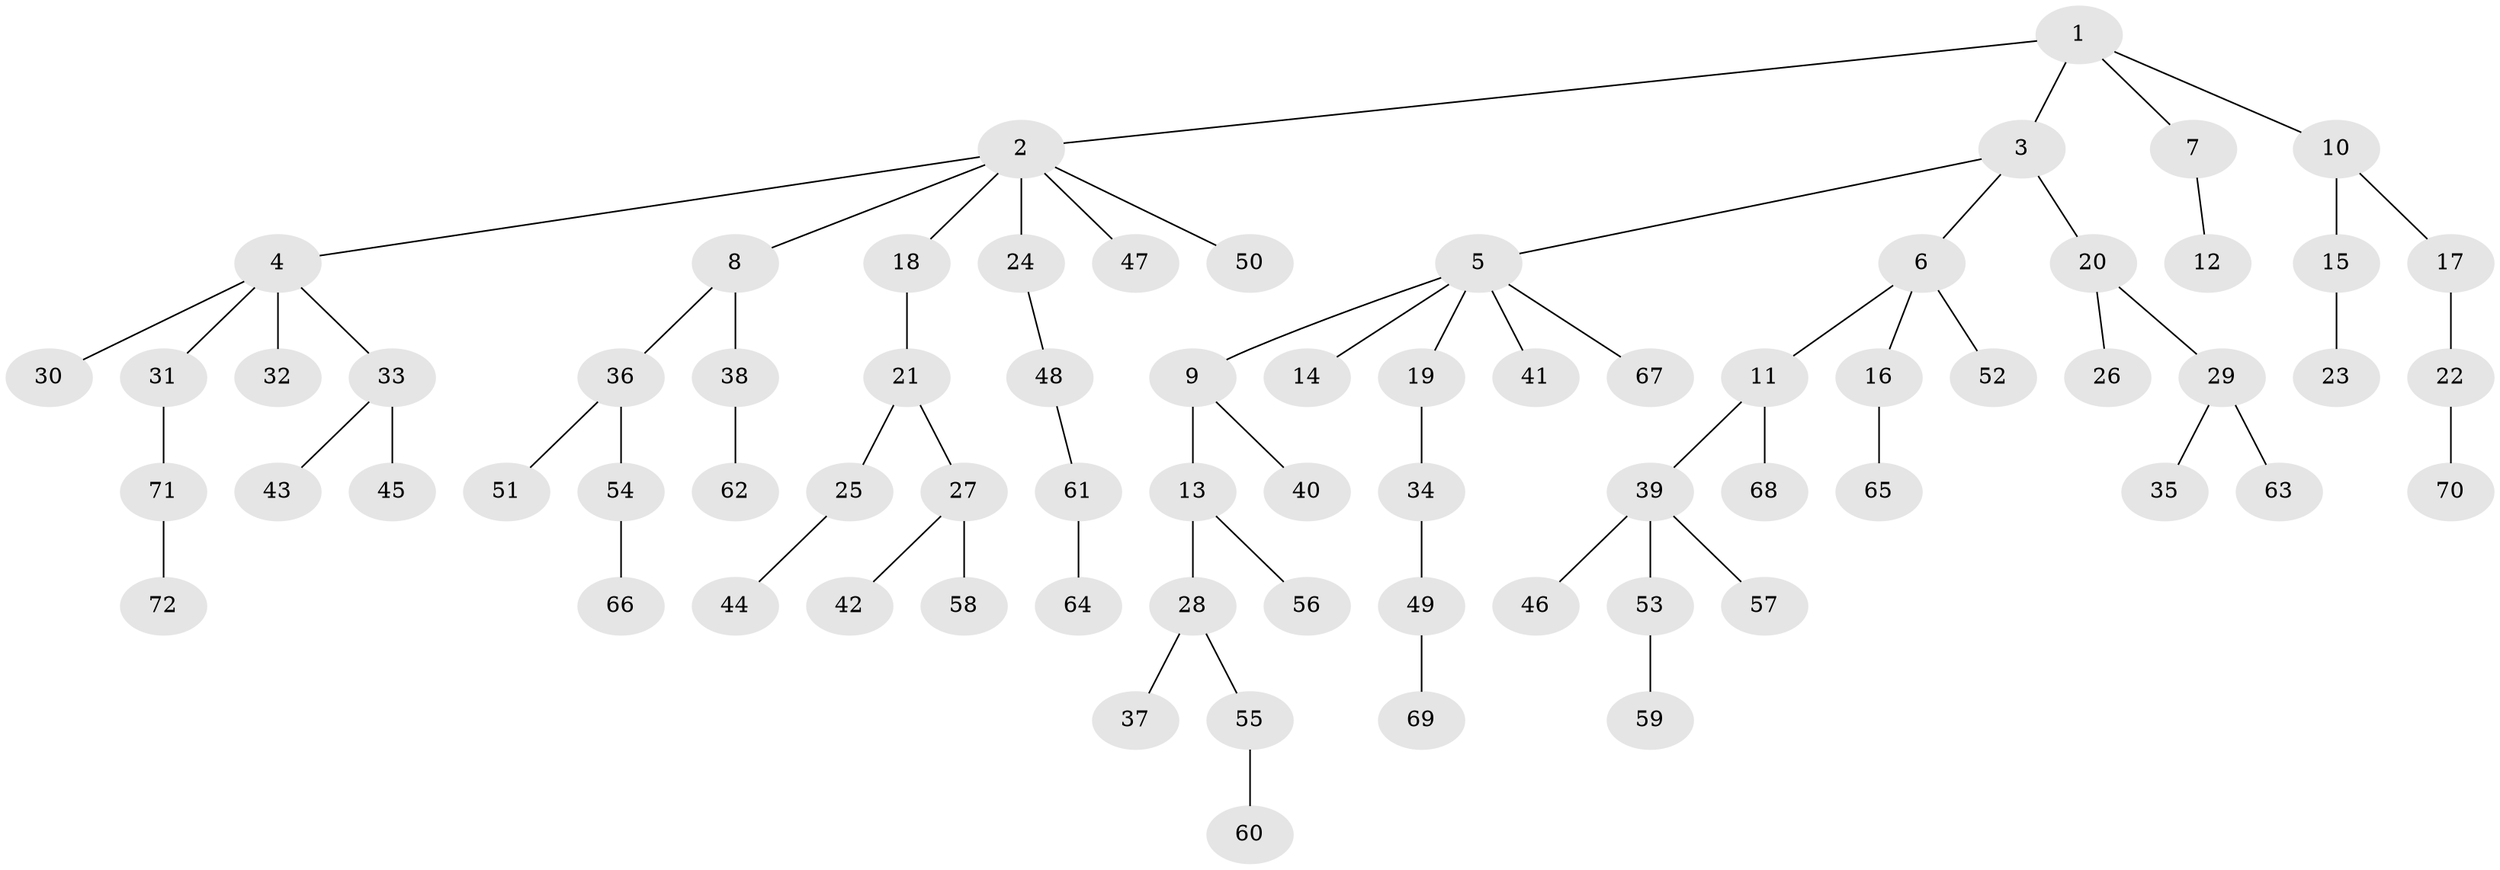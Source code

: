 // Generated by graph-tools (version 1.1) at 2025/26/03/09/25 03:26:33]
// undirected, 72 vertices, 71 edges
graph export_dot {
graph [start="1"]
  node [color=gray90,style=filled];
  1;
  2;
  3;
  4;
  5;
  6;
  7;
  8;
  9;
  10;
  11;
  12;
  13;
  14;
  15;
  16;
  17;
  18;
  19;
  20;
  21;
  22;
  23;
  24;
  25;
  26;
  27;
  28;
  29;
  30;
  31;
  32;
  33;
  34;
  35;
  36;
  37;
  38;
  39;
  40;
  41;
  42;
  43;
  44;
  45;
  46;
  47;
  48;
  49;
  50;
  51;
  52;
  53;
  54;
  55;
  56;
  57;
  58;
  59;
  60;
  61;
  62;
  63;
  64;
  65;
  66;
  67;
  68;
  69;
  70;
  71;
  72;
  1 -- 2;
  1 -- 3;
  1 -- 7;
  1 -- 10;
  2 -- 4;
  2 -- 8;
  2 -- 18;
  2 -- 24;
  2 -- 47;
  2 -- 50;
  3 -- 5;
  3 -- 6;
  3 -- 20;
  4 -- 30;
  4 -- 31;
  4 -- 32;
  4 -- 33;
  5 -- 9;
  5 -- 14;
  5 -- 19;
  5 -- 41;
  5 -- 67;
  6 -- 11;
  6 -- 16;
  6 -- 52;
  7 -- 12;
  8 -- 36;
  8 -- 38;
  9 -- 13;
  9 -- 40;
  10 -- 15;
  10 -- 17;
  11 -- 39;
  11 -- 68;
  13 -- 28;
  13 -- 56;
  15 -- 23;
  16 -- 65;
  17 -- 22;
  18 -- 21;
  19 -- 34;
  20 -- 26;
  20 -- 29;
  21 -- 25;
  21 -- 27;
  22 -- 70;
  24 -- 48;
  25 -- 44;
  27 -- 42;
  27 -- 58;
  28 -- 37;
  28 -- 55;
  29 -- 35;
  29 -- 63;
  31 -- 71;
  33 -- 43;
  33 -- 45;
  34 -- 49;
  36 -- 51;
  36 -- 54;
  38 -- 62;
  39 -- 46;
  39 -- 53;
  39 -- 57;
  48 -- 61;
  49 -- 69;
  53 -- 59;
  54 -- 66;
  55 -- 60;
  61 -- 64;
  71 -- 72;
}
